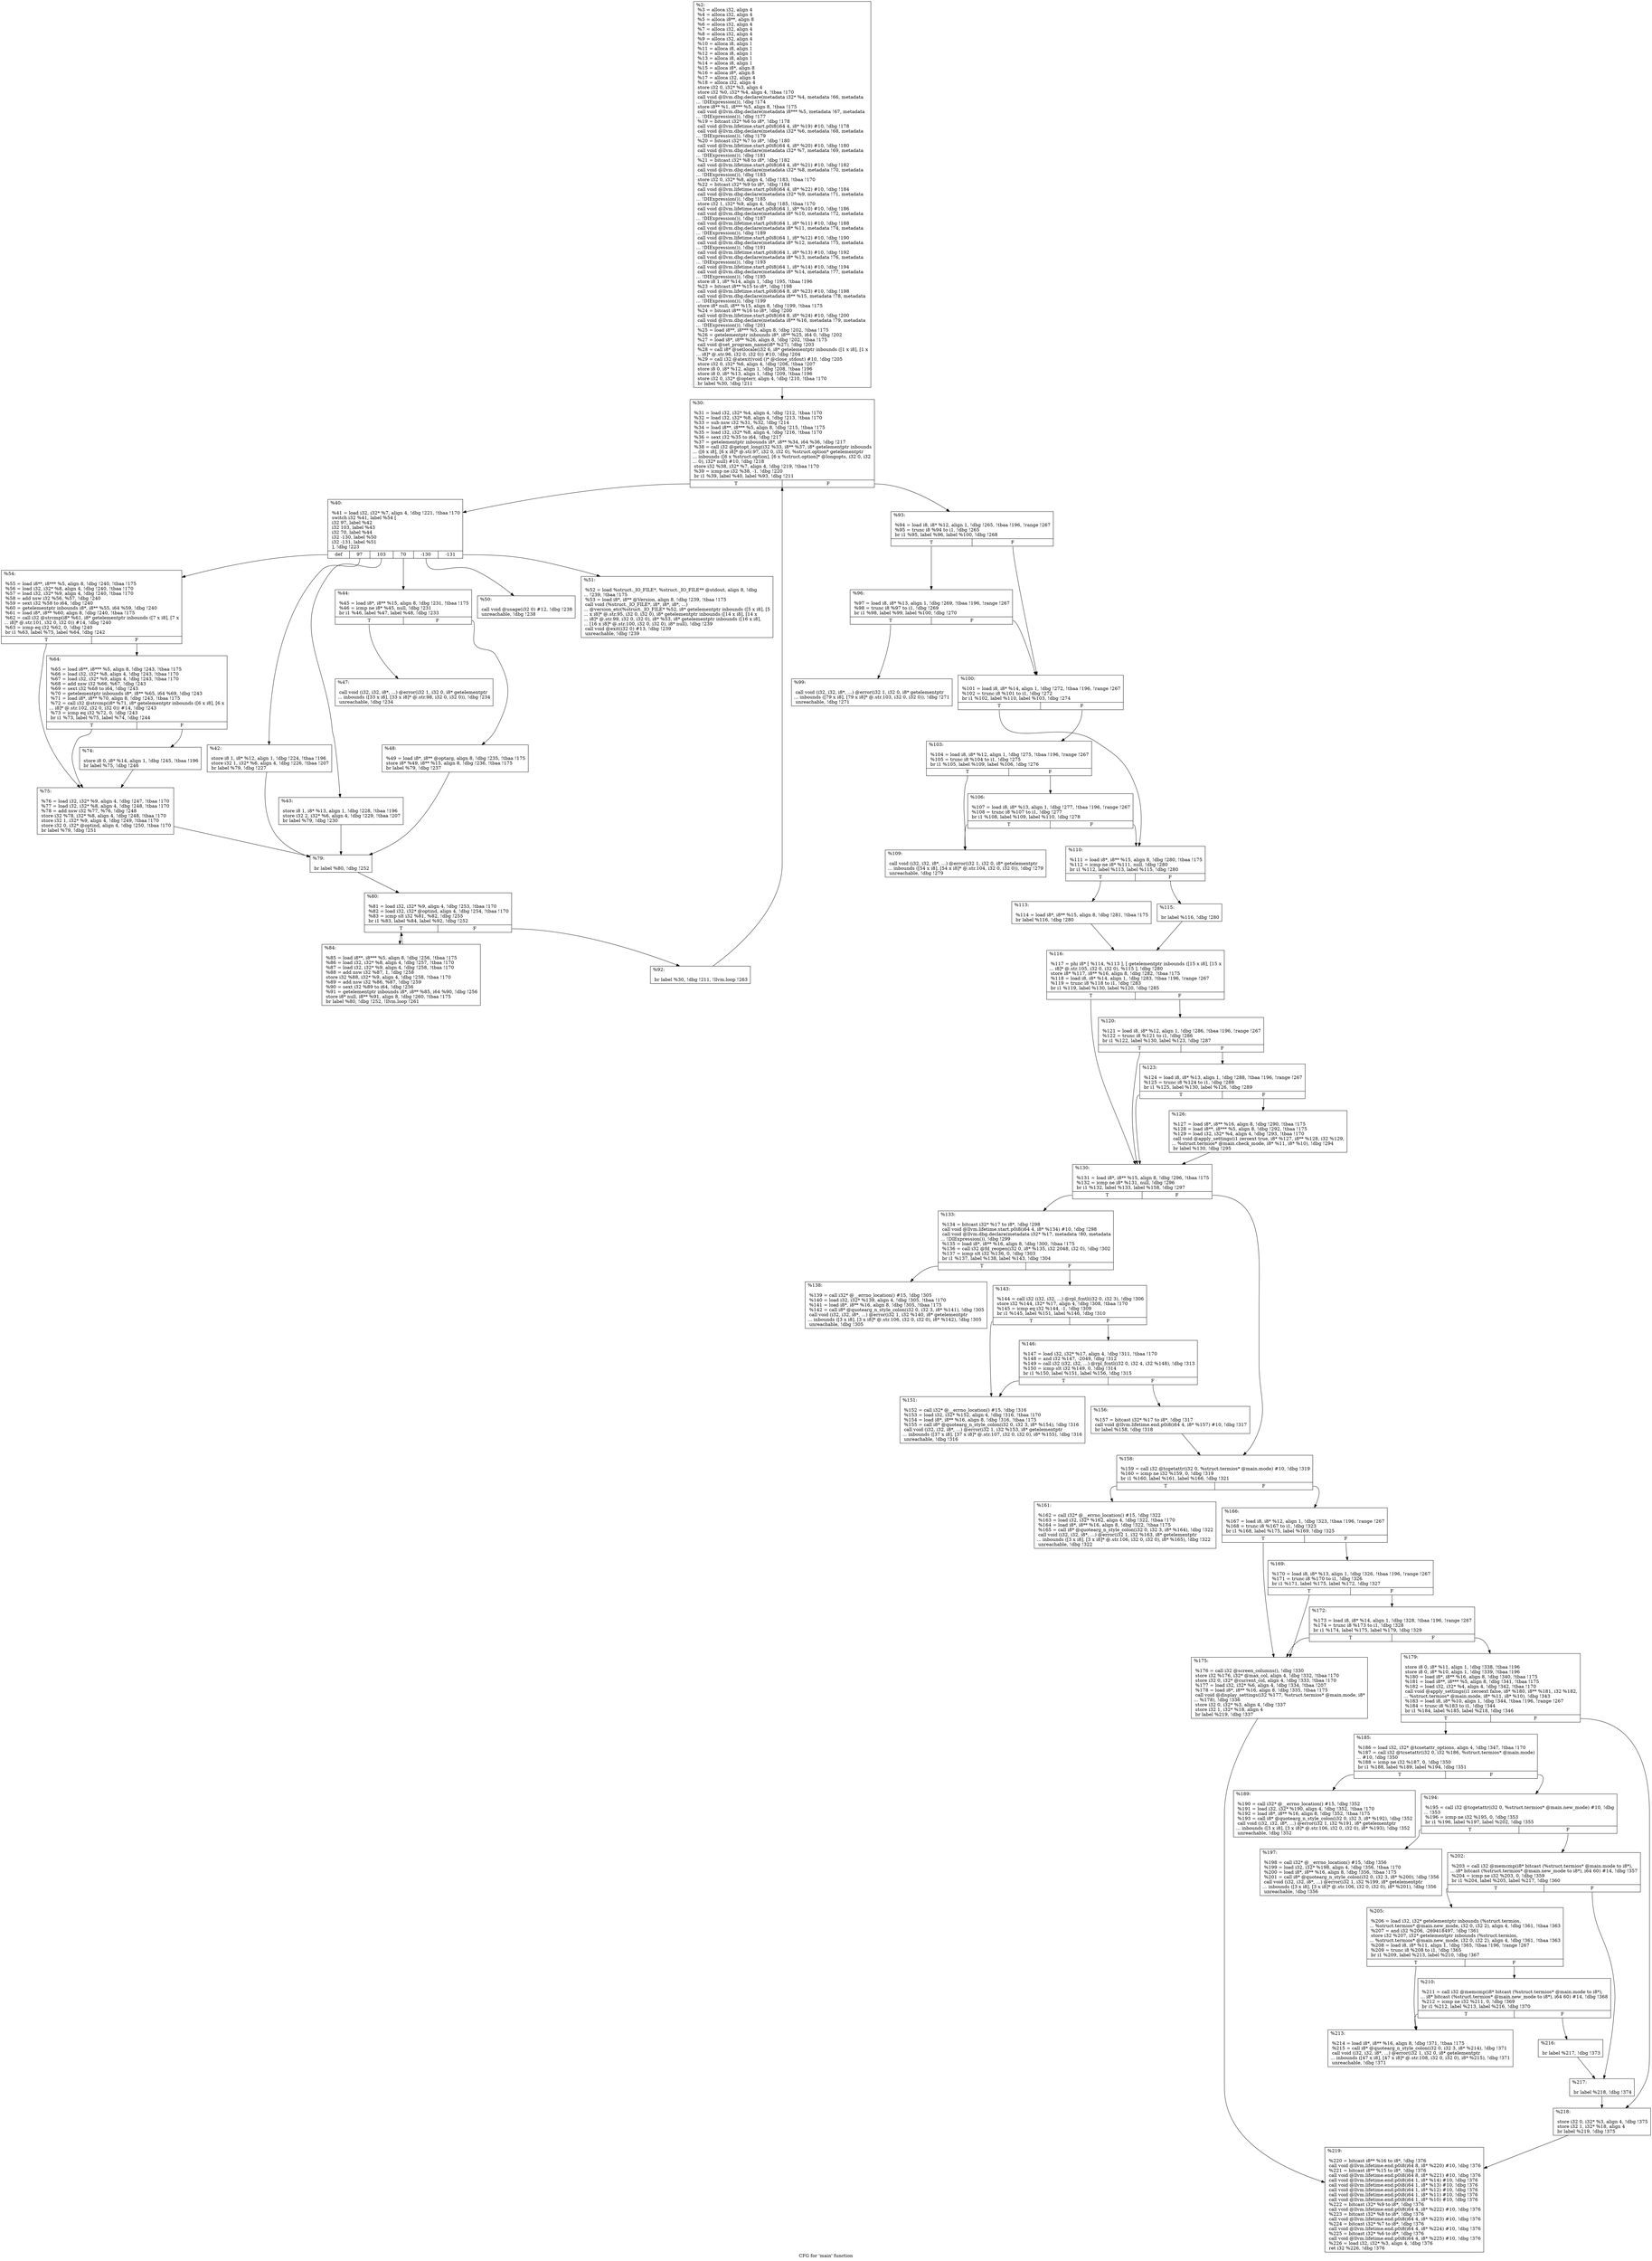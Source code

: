 digraph "CFG for 'main' function" {
	label="CFG for 'main' function";

	Node0x99c3e0 [shape=record,label="{%2:\l  %3 = alloca i32, align 4\l  %4 = alloca i32, align 4\l  %5 = alloca i8**, align 8\l  %6 = alloca i32, align 4\l  %7 = alloca i32, align 4\l  %8 = alloca i32, align 4\l  %9 = alloca i32, align 4\l  %10 = alloca i8, align 1\l  %11 = alloca i8, align 1\l  %12 = alloca i8, align 1\l  %13 = alloca i8, align 1\l  %14 = alloca i8, align 1\l  %15 = alloca i8*, align 8\l  %16 = alloca i8*, align 8\l  %17 = alloca i32, align 4\l  %18 = alloca i32, align 4\l  store i32 0, i32* %3, align 4\l  store i32 %0, i32* %4, align 4, !tbaa !170\l  call void @llvm.dbg.declare(metadata i32* %4, metadata !66, metadata\l... !DIExpression()), !dbg !174\l  store i8** %1, i8*** %5, align 8, !tbaa !175\l  call void @llvm.dbg.declare(metadata i8*** %5, metadata !67, metadata\l... !DIExpression()), !dbg !177\l  %19 = bitcast i32* %6 to i8*, !dbg !178\l  call void @llvm.lifetime.start.p0i8(i64 4, i8* %19) #10, !dbg !178\l  call void @llvm.dbg.declare(metadata i32* %6, metadata !68, metadata\l... !DIExpression()), !dbg !179\l  %20 = bitcast i32* %7 to i8*, !dbg !180\l  call void @llvm.lifetime.start.p0i8(i64 4, i8* %20) #10, !dbg !180\l  call void @llvm.dbg.declare(metadata i32* %7, metadata !69, metadata\l... !DIExpression()), !dbg !181\l  %21 = bitcast i32* %8 to i8*, !dbg !182\l  call void @llvm.lifetime.start.p0i8(i64 4, i8* %21) #10, !dbg !182\l  call void @llvm.dbg.declare(metadata i32* %8, metadata !70, metadata\l... !DIExpression()), !dbg !183\l  store i32 0, i32* %8, align 4, !dbg !183, !tbaa !170\l  %22 = bitcast i32* %9 to i8*, !dbg !184\l  call void @llvm.lifetime.start.p0i8(i64 4, i8* %22) #10, !dbg !184\l  call void @llvm.dbg.declare(metadata i32* %9, metadata !71, metadata\l... !DIExpression()), !dbg !185\l  store i32 1, i32* %9, align 4, !dbg !185, !tbaa !170\l  call void @llvm.lifetime.start.p0i8(i64 1, i8* %10) #10, !dbg !186\l  call void @llvm.dbg.declare(metadata i8* %10, metadata !72, metadata\l... !DIExpression()), !dbg !187\l  call void @llvm.lifetime.start.p0i8(i64 1, i8* %11) #10, !dbg !188\l  call void @llvm.dbg.declare(metadata i8* %11, metadata !74, metadata\l... !DIExpression()), !dbg !189\l  call void @llvm.lifetime.start.p0i8(i64 1, i8* %12) #10, !dbg !190\l  call void @llvm.dbg.declare(metadata i8* %12, metadata !75, metadata\l... !DIExpression()), !dbg !191\l  call void @llvm.lifetime.start.p0i8(i64 1, i8* %13) #10, !dbg !192\l  call void @llvm.dbg.declare(metadata i8* %13, metadata !76, metadata\l... !DIExpression()), !dbg !193\l  call void @llvm.lifetime.start.p0i8(i64 1, i8* %14) #10, !dbg !194\l  call void @llvm.dbg.declare(metadata i8* %14, metadata !77, metadata\l... !DIExpression()), !dbg !195\l  store i8 1, i8* %14, align 1, !dbg !195, !tbaa !196\l  %23 = bitcast i8** %15 to i8*, !dbg !198\l  call void @llvm.lifetime.start.p0i8(i64 8, i8* %23) #10, !dbg !198\l  call void @llvm.dbg.declare(metadata i8** %15, metadata !78, metadata\l... !DIExpression()), !dbg !199\l  store i8* null, i8** %15, align 8, !dbg !199, !tbaa !175\l  %24 = bitcast i8** %16 to i8*, !dbg !200\l  call void @llvm.lifetime.start.p0i8(i64 8, i8* %24) #10, !dbg !200\l  call void @llvm.dbg.declare(metadata i8** %16, metadata !79, metadata\l... !DIExpression()), !dbg !201\l  %25 = load i8**, i8*** %5, align 8, !dbg !202, !tbaa !175\l  %26 = getelementptr inbounds i8*, i8** %25, i64 0, !dbg !202\l  %27 = load i8*, i8** %26, align 8, !dbg !202, !tbaa !175\l  call void @set_program_name(i8* %27), !dbg !203\l  %28 = call i8* @setlocale(i32 6, i8* getelementptr inbounds ([1 x i8], [1 x\l... i8]* @.str.96, i32 0, i32 0)) #10, !dbg !204\l  %29 = call i32 @atexit(void ()* @close_stdout) #10, !dbg !205\l  store i32 0, i32* %6, align 4, !dbg !206, !tbaa !207\l  store i8 0, i8* %12, align 1, !dbg !208, !tbaa !196\l  store i8 0, i8* %13, align 1, !dbg !209, !tbaa !196\l  store i32 0, i32* @opterr, align 4, !dbg !210, !tbaa !170\l  br label %30, !dbg !211\l}"];
	Node0x99c3e0 -> Node0x996c00;
	Node0x996c00 [shape=record,label="{%30:\l\l  %31 = load i32, i32* %4, align 4, !dbg !212, !tbaa !170\l  %32 = load i32, i32* %8, align 4, !dbg !213, !tbaa !170\l  %33 = sub nsw i32 %31, %32, !dbg !214\l  %34 = load i8**, i8*** %5, align 8, !dbg !215, !tbaa !175\l  %35 = load i32, i32* %8, align 4, !dbg !216, !tbaa !170\l  %36 = sext i32 %35 to i64, !dbg !217\l  %37 = getelementptr inbounds i8*, i8** %34, i64 %36, !dbg !217\l  %38 = call i32 @getopt_long(i32 %33, i8** %37, i8* getelementptr inbounds\l... ([6 x i8], [6 x i8]* @.str.97, i32 0, i32 0), %struct.option* getelementptr\l... inbounds ([6 x %struct.option], [6 x %struct.option]* @longopts, i32 0, i32\l... 0), i32* null) #10, !dbg !218\l  store i32 %38, i32* %7, align 4, !dbg !219, !tbaa !170\l  %39 = icmp ne i32 %38, -1, !dbg !220\l  br i1 %39, label %40, label %93, !dbg !211\l|{<s0>T|<s1>F}}"];
	Node0x996c00:s0 -> Node0x996c50;
	Node0x996c00:s1 -> Node0x997150;
	Node0x996c50 [shape=record,label="{%40:\l\l  %41 = load i32, i32* %7, align 4, !dbg !221, !tbaa !170\l  switch i32 %41, label %54 [\l    i32 97, label %42\l    i32 103, label %43\l    i32 70, label %44\l    i32 -130, label %50\l    i32 -131, label %51\l  ], !dbg !223\l|{<s0>def|<s1>97|<s2>103|<s3>70|<s4>-130|<s5>-131}}"];
	Node0x996c50:s0 -> Node0x996ed0;
	Node0x996c50:s1 -> Node0x996ca0;
	Node0x996c50:s2 -> Node0x996cf0;
	Node0x996c50:s3 -> Node0x996d40;
	Node0x996c50:s4 -> Node0x996e30;
	Node0x996c50:s5 -> Node0x996e80;
	Node0x996ca0 [shape=record,label="{%42:\l\l  store i8 1, i8* %12, align 1, !dbg !224, !tbaa !196\l  store i32 1, i32* %6, align 4, !dbg !226, !tbaa !207\l  br label %79, !dbg !227\l}"];
	Node0x996ca0 -> Node0x997010;
	Node0x996cf0 [shape=record,label="{%43:\l\l  store i8 1, i8* %13, align 1, !dbg !228, !tbaa !196\l  store i32 2, i32* %6, align 4, !dbg !229, !tbaa !207\l  br label %79, !dbg !230\l}"];
	Node0x996cf0 -> Node0x997010;
	Node0x996d40 [shape=record,label="{%44:\l\l  %45 = load i8*, i8** %15, align 8, !dbg !231, !tbaa !175\l  %46 = icmp ne i8* %45, null, !dbg !231\l  br i1 %46, label %47, label %48, !dbg !233\l|{<s0>T|<s1>F}}"];
	Node0x996d40:s0 -> Node0x996d90;
	Node0x996d40:s1 -> Node0x996de0;
	Node0x996d90 [shape=record,label="{%47:\l\l  call void (i32, i32, i8*, ...) @error(i32 1, i32 0, i8* getelementptr\l... inbounds ([33 x i8], [33 x i8]* @.str.98, i32 0, i32 0)), !dbg !234\l  unreachable, !dbg !234\l}"];
	Node0x996de0 [shape=record,label="{%48:\l\l  %49 = load i8*, i8** @optarg, align 8, !dbg !235, !tbaa !175\l  store i8* %49, i8** %15, align 8, !dbg !236, !tbaa !175\l  br label %79, !dbg !237\l}"];
	Node0x996de0 -> Node0x997010;
	Node0x996e30 [shape=record,label="{%50:\l\l  call void @usage(i32 0) #12, !dbg !238\l  unreachable, !dbg !238\l}"];
	Node0x996e80 [shape=record,label="{%51:\l\l  %52 = load %struct._IO_FILE*, %struct._IO_FILE** @stdout, align 8, !dbg\l... !239, !tbaa !175\l  %53 = load i8*, i8** @Version, align 8, !dbg !239, !tbaa !175\l  call void (%struct._IO_FILE*, i8*, i8*, i8*, ...)\l... @version_etc(%struct._IO_FILE* %52, i8* getelementptr inbounds ([5 x i8], [5\l... x i8]* @.str.95, i32 0, i32 0), i8* getelementptr inbounds ([14 x i8], [14 x\l... i8]* @.str.99, i32 0, i32 0), i8* %53, i8* getelementptr inbounds ([16 x i8],\l... [16 x i8]* @.str.100, i32 0, i32 0), i8* null), !dbg !239\l  call void @exit(i32 0) #13, !dbg !239\l  unreachable, !dbg !239\l}"];
	Node0x996ed0 [shape=record,label="{%54:\l\l  %55 = load i8**, i8*** %5, align 8, !dbg !240, !tbaa !175\l  %56 = load i32, i32* %8, align 4, !dbg !240, !tbaa !170\l  %57 = load i32, i32* %9, align 4, !dbg !240, !tbaa !170\l  %58 = add nsw i32 %56, %57, !dbg !240\l  %59 = sext i32 %58 to i64, !dbg !240\l  %60 = getelementptr inbounds i8*, i8** %55, i64 %59, !dbg !240\l  %61 = load i8*, i8** %60, align 8, !dbg !240, !tbaa !175\l  %62 = call i32 @strcmp(i8* %61, i8* getelementptr inbounds ([7 x i8], [7 x\l... i8]* @.str.101, i32 0, i32 0)) #14, !dbg !240\l  %63 = icmp eq i32 %62, 0, !dbg !240\l  br i1 %63, label %75, label %64, !dbg !242\l|{<s0>T|<s1>F}}"];
	Node0x996ed0:s0 -> Node0x996fc0;
	Node0x996ed0:s1 -> Node0x996f20;
	Node0x996f20 [shape=record,label="{%64:\l\l  %65 = load i8**, i8*** %5, align 8, !dbg !243, !tbaa !175\l  %66 = load i32, i32* %8, align 4, !dbg !243, !tbaa !170\l  %67 = load i32, i32* %9, align 4, !dbg !243, !tbaa !170\l  %68 = add nsw i32 %66, %67, !dbg !243\l  %69 = sext i32 %68 to i64, !dbg !243\l  %70 = getelementptr inbounds i8*, i8** %65, i64 %69, !dbg !243\l  %71 = load i8*, i8** %70, align 8, !dbg !243, !tbaa !175\l  %72 = call i32 @strcmp(i8* %71, i8* getelementptr inbounds ([6 x i8], [6 x\l... i8]* @.str.102, i32 0, i32 0)) #14, !dbg !243\l  %73 = icmp eq i32 %72, 0, !dbg !243\l  br i1 %73, label %75, label %74, !dbg !244\l|{<s0>T|<s1>F}}"];
	Node0x996f20:s0 -> Node0x996fc0;
	Node0x996f20:s1 -> Node0x996f70;
	Node0x996f70 [shape=record,label="{%74:\l\l  store i8 0, i8* %14, align 1, !dbg !245, !tbaa !196\l  br label %75, !dbg !246\l}"];
	Node0x996f70 -> Node0x996fc0;
	Node0x996fc0 [shape=record,label="{%75:\l\l  %76 = load i32, i32* %9, align 4, !dbg !247, !tbaa !170\l  %77 = load i32, i32* %8, align 4, !dbg !248, !tbaa !170\l  %78 = add nsw i32 %77, %76, !dbg !248\l  store i32 %78, i32* %8, align 4, !dbg !248, !tbaa !170\l  store i32 1, i32* %9, align 4, !dbg !249, !tbaa !170\l  store i32 0, i32* @optind, align 4, !dbg !250, !tbaa !170\l  br label %79, !dbg !251\l}"];
	Node0x996fc0 -> Node0x997010;
	Node0x997010 [shape=record,label="{%79:\l\l  br label %80, !dbg !252\l}"];
	Node0x997010 -> Node0x997060;
	Node0x997060 [shape=record,label="{%80:\l\l  %81 = load i32, i32* %9, align 4, !dbg !253, !tbaa !170\l  %82 = load i32, i32* @optind, align 4, !dbg !254, !tbaa !170\l  %83 = icmp slt i32 %81, %82, !dbg !255\l  br i1 %83, label %84, label %92, !dbg !252\l|{<s0>T|<s1>F}}"];
	Node0x997060:s0 -> Node0x9970b0;
	Node0x997060:s1 -> Node0x997100;
	Node0x9970b0 [shape=record,label="{%84:\l\l  %85 = load i8**, i8*** %5, align 8, !dbg !256, !tbaa !175\l  %86 = load i32, i32* %8, align 4, !dbg !257, !tbaa !170\l  %87 = load i32, i32* %9, align 4, !dbg !258, !tbaa !170\l  %88 = add nsw i32 %87, 1, !dbg !258\l  store i32 %88, i32* %9, align 4, !dbg !258, !tbaa !170\l  %89 = add nsw i32 %86, %87, !dbg !259\l  %90 = sext i32 %89 to i64, !dbg !256\l  %91 = getelementptr inbounds i8*, i8** %85, i64 %90, !dbg !256\l  store i8* null, i8** %91, align 8, !dbg !260, !tbaa !175\l  br label %80, !dbg !252, !llvm.loop !261\l}"];
	Node0x9970b0 -> Node0x997060;
	Node0x997100 [shape=record,label="{%92:\l\l  br label %30, !dbg !211, !llvm.loop !263\l}"];
	Node0x997100 -> Node0x996c00;
	Node0x997150 [shape=record,label="{%93:\l\l  %94 = load i8, i8* %12, align 1, !dbg !265, !tbaa !196, !range !267\l  %95 = trunc i8 %94 to i1, !dbg !265\l  br i1 %95, label %96, label %100, !dbg !268\l|{<s0>T|<s1>F}}"];
	Node0x997150:s0 -> Node0x9971a0;
	Node0x997150:s1 -> Node0x997240;
	Node0x9971a0 [shape=record,label="{%96:\l\l  %97 = load i8, i8* %13, align 1, !dbg !269, !tbaa !196, !range !267\l  %98 = trunc i8 %97 to i1, !dbg !269\l  br i1 %98, label %99, label %100, !dbg !270\l|{<s0>T|<s1>F}}"];
	Node0x9971a0:s0 -> Node0x9971f0;
	Node0x9971a0:s1 -> Node0x997240;
	Node0x9971f0 [shape=record,label="{%99:\l\l  call void (i32, i32, i8*, ...) @error(i32 1, i32 0, i8* getelementptr\l... inbounds ([79 x i8], [79 x i8]* @.str.103, i32 0, i32 0)), !dbg !271\l  unreachable, !dbg !271\l}"];
	Node0x997240 [shape=record,label="{%100:\l\l  %101 = load i8, i8* %14, align 1, !dbg !272, !tbaa !196, !range !267\l  %102 = trunc i8 %101 to i1, !dbg !272\l  br i1 %102, label %110, label %103, !dbg !274\l|{<s0>T|<s1>F}}"];
	Node0x997240:s0 -> Node0x997380;
	Node0x997240:s1 -> Node0x997290;
	Node0x997290 [shape=record,label="{%103:\l\l  %104 = load i8, i8* %12, align 1, !dbg !275, !tbaa !196, !range !267\l  %105 = trunc i8 %104 to i1, !dbg !275\l  br i1 %105, label %109, label %106, !dbg !276\l|{<s0>T|<s1>F}}"];
	Node0x997290:s0 -> Node0x997330;
	Node0x997290:s1 -> Node0x9972e0;
	Node0x9972e0 [shape=record,label="{%106:\l\l  %107 = load i8, i8* %13, align 1, !dbg !277, !tbaa !196, !range !267\l  %108 = trunc i8 %107 to i1, !dbg !277\l  br i1 %108, label %109, label %110, !dbg !278\l|{<s0>T|<s1>F}}"];
	Node0x9972e0:s0 -> Node0x997330;
	Node0x9972e0:s1 -> Node0x997380;
	Node0x997330 [shape=record,label="{%109:\l\l  call void (i32, i32, i8*, ...) @error(i32 1, i32 0, i8* getelementptr\l... inbounds ([54 x i8], [54 x i8]* @.str.104, i32 0, i32 0)), !dbg !279\l  unreachable, !dbg !279\l}"];
	Node0x997380 [shape=record,label="{%110:\l\l  %111 = load i8*, i8** %15, align 8, !dbg !280, !tbaa !175\l  %112 = icmp ne i8* %111, null, !dbg !280\l  br i1 %112, label %113, label %115, !dbg !280\l|{<s0>T|<s1>F}}"];
	Node0x997380:s0 -> Node0x9973d0;
	Node0x997380:s1 -> Node0x997420;
	Node0x9973d0 [shape=record,label="{%113:\l\l  %114 = load i8*, i8** %15, align 8, !dbg !281, !tbaa !175\l  br label %116, !dbg !280\l}"];
	Node0x9973d0 -> Node0x997470;
	Node0x997420 [shape=record,label="{%115:\l\l  br label %116, !dbg !280\l}"];
	Node0x997420 -> Node0x997470;
	Node0x997470 [shape=record,label="{%116:\l\l  %117 = phi i8* [ %114, %113 ], [ getelementptr inbounds ([15 x i8], [15 x\l... i8]* @.str.105, i32 0, i32 0), %115 ], !dbg !280\l  store i8* %117, i8** %16, align 8, !dbg !282, !tbaa !175\l  %118 = load i8, i8* %14, align 1, !dbg !283, !tbaa !196, !range !267\l  %119 = trunc i8 %118 to i1, !dbg !283\l  br i1 %119, label %130, label %120, !dbg !285\l|{<s0>T|<s1>F}}"];
	Node0x997470:s0 -> Node0x9975b0;
	Node0x997470:s1 -> Node0x9974c0;
	Node0x9974c0 [shape=record,label="{%120:\l\l  %121 = load i8, i8* %12, align 1, !dbg !286, !tbaa !196, !range !267\l  %122 = trunc i8 %121 to i1, !dbg !286\l  br i1 %122, label %130, label %123, !dbg !287\l|{<s0>T|<s1>F}}"];
	Node0x9974c0:s0 -> Node0x9975b0;
	Node0x9974c0:s1 -> Node0x997510;
	Node0x997510 [shape=record,label="{%123:\l\l  %124 = load i8, i8* %13, align 1, !dbg !288, !tbaa !196, !range !267\l  %125 = trunc i8 %124 to i1, !dbg !288\l  br i1 %125, label %130, label %126, !dbg !289\l|{<s0>T|<s1>F}}"];
	Node0x997510:s0 -> Node0x9975b0;
	Node0x997510:s1 -> Node0x997560;
	Node0x997560 [shape=record,label="{%126:\l\l  %127 = load i8*, i8** %16, align 8, !dbg !290, !tbaa !175\l  %128 = load i8**, i8*** %5, align 8, !dbg !292, !tbaa !175\l  %129 = load i32, i32* %4, align 4, !dbg !293, !tbaa !170\l  call void @apply_settings(i1 zeroext true, i8* %127, i8** %128, i32 %129,\l... %struct.termios* @main.check_mode, i8* %11, i8* %10), !dbg !294\l  br label %130, !dbg !295\l}"];
	Node0x997560 -> Node0x9975b0;
	Node0x9975b0 [shape=record,label="{%130:\l\l  %131 = load i8*, i8** %15, align 8, !dbg !296, !tbaa !175\l  %132 = icmp ne i8* %131, null, !dbg !296\l  br i1 %132, label %133, label %158, !dbg !297\l|{<s0>T|<s1>F}}"];
	Node0x9975b0:s0 -> Node0x997600;
	Node0x9975b0:s1 -> Node0x9977e0;
	Node0x997600 [shape=record,label="{%133:\l\l  %134 = bitcast i32* %17 to i8*, !dbg !298\l  call void @llvm.lifetime.start.p0i8(i64 4, i8* %134) #10, !dbg !298\l  call void @llvm.dbg.declare(metadata i32* %17, metadata !80, metadata\l... !DIExpression()), !dbg !299\l  %135 = load i8*, i8** %16, align 8, !dbg !300, !tbaa !175\l  %136 = call i32 @fd_reopen(i32 0, i8* %135, i32 2048, i32 0), !dbg !302\l  %137 = icmp slt i32 %136, 0, !dbg !303\l  br i1 %137, label %138, label %143, !dbg !304\l|{<s0>T|<s1>F}}"];
	Node0x997600:s0 -> Node0x997650;
	Node0x997600:s1 -> Node0x9976a0;
	Node0x997650 [shape=record,label="{%138:\l\l  %139 = call i32* @__errno_location() #15, !dbg !305\l  %140 = load i32, i32* %139, align 4, !dbg !305, !tbaa !170\l  %141 = load i8*, i8** %16, align 8, !dbg !305, !tbaa !175\l  %142 = call i8* @quotearg_n_style_colon(i32 0, i32 3, i8* %141), !dbg !305\l  call void (i32, i32, i8*, ...) @error(i32 1, i32 %140, i8* getelementptr\l... inbounds ([3 x i8], [3 x i8]* @.str.106, i32 0, i32 0), i8* %142), !dbg !305\l  unreachable, !dbg !305\l}"];
	Node0x9976a0 [shape=record,label="{%143:\l\l  %144 = call i32 (i32, i32, ...) @rpl_fcntl(i32 0, i32 3), !dbg !306\l  store i32 %144, i32* %17, align 4, !dbg !308, !tbaa !170\l  %145 = icmp eq i32 %144, -1, !dbg !309\l  br i1 %145, label %151, label %146, !dbg !310\l|{<s0>T|<s1>F}}"];
	Node0x9976a0:s0 -> Node0x997740;
	Node0x9976a0:s1 -> Node0x9976f0;
	Node0x9976f0 [shape=record,label="{%146:\l\l  %147 = load i32, i32* %17, align 4, !dbg !311, !tbaa !170\l  %148 = and i32 %147, -2049, !dbg !312\l  %149 = call i32 (i32, i32, ...) @rpl_fcntl(i32 0, i32 4, i32 %148), !dbg !313\l  %150 = icmp slt i32 %149, 0, !dbg !314\l  br i1 %150, label %151, label %156, !dbg !315\l|{<s0>T|<s1>F}}"];
	Node0x9976f0:s0 -> Node0x997740;
	Node0x9976f0:s1 -> Node0x997790;
	Node0x997740 [shape=record,label="{%151:\l\l  %152 = call i32* @__errno_location() #15, !dbg !316\l  %153 = load i32, i32* %152, align 4, !dbg !316, !tbaa !170\l  %154 = load i8*, i8** %16, align 8, !dbg !316, !tbaa !175\l  %155 = call i8* @quotearg_n_style_colon(i32 0, i32 3, i8* %154), !dbg !316\l  call void (i32, i32, i8*, ...) @error(i32 1, i32 %153, i8* getelementptr\l... inbounds ([37 x i8], [37 x i8]* @.str.107, i32 0, i32 0), i8* %155), !dbg !316\l  unreachable, !dbg !316\l}"];
	Node0x997790 [shape=record,label="{%156:\l\l  %157 = bitcast i32* %17 to i8*, !dbg !317\l  call void @llvm.lifetime.end.p0i8(i64 4, i8* %157) #10, !dbg !317\l  br label %158, !dbg !318\l}"];
	Node0x997790 -> Node0x9977e0;
	Node0x9977e0 [shape=record,label="{%158:\l\l  %159 = call i32 @tcgetattr(i32 0, %struct.termios* @main.mode) #10, !dbg !319\l  %160 = icmp ne i32 %159, 0, !dbg !319\l  br i1 %160, label %161, label %166, !dbg !321\l|{<s0>T|<s1>F}}"];
	Node0x9977e0:s0 -> Node0x997830;
	Node0x9977e0:s1 -> Node0x997880;
	Node0x997830 [shape=record,label="{%161:\l\l  %162 = call i32* @__errno_location() #15, !dbg !322\l  %163 = load i32, i32* %162, align 4, !dbg !322, !tbaa !170\l  %164 = load i8*, i8** %16, align 8, !dbg !322, !tbaa !175\l  %165 = call i8* @quotearg_n_style_colon(i32 0, i32 3, i8* %164), !dbg !322\l  call void (i32, i32, i8*, ...) @error(i32 1, i32 %163, i8* getelementptr\l... inbounds ([3 x i8], [3 x i8]* @.str.106, i32 0, i32 0), i8* %165), !dbg !322\l  unreachable, !dbg !322\l}"];
	Node0x997880 [shape=record,label="{%166:\l\l  %167 = load i8, i8* %12, align 1, !dbg !323, !tbaa !196, !range !267\l  %168 = trunc i8 %167 to i1, !dbg !323\l  br i1 %168, label %175, label %169, !dbg !325\l|{<s0>T|<s1>F}}"];
	Node0x997880:s0 -> Node0x997970;
	Node0x997880:s1 -> Node0x9978d0;
	Node0x9978d0 [shape=record,label="{%169:\l\l  %170 = load i8, i8* %13, align 1, !dbg !326, !tbaa !196, !range !267\l  %171 = trunc i8 %170 to i1, !dbg !326\l  br i1 %171, label %175, label %172, !dbg !327\l|{<s0>T|<s1>F}}"];
	Node0x9978d0:s0 -> Node0x997970;
	Node0x9978d0:s1 -> Node0x997920;
	Node0x997920 [shape=record,label="{%172:\l\l  %173 = load i8, i8* %14, align 1, !dbg !328, !tbaa !196, !range !267\l  %174 = trunc i8 %173 to i1, !dbg !328\l  br i1 %174, label %175, label %179, !dbg !329\l|{<s0>T|<s1>F}}"];
	Node0x997920:s0 -> Node0x997970;
	Node0x997920:s1 -> Node0x9979c0;
	Node0x997970 [shape=record,label="{%175:\l\l  %176 = call i32 @screen_columns(), !dbg !330\l  store i32 %176, i32* @max_col, align 4, !dbg !332, !tbaa !170\l  store i32 0, i32* @current_col, align 4, !dbg !333, !tbaa !170\l  %177 = load i32, i32* %6, align 4, !dbg !334, !tbaa !207\l  %178 = load i8*, i8** %16, align 8, !dbg !335, !tbaa !175\l  call void @display_settings(i32 %177, %struct.termios* @main.mode, i8*\l... %178), !dbg !336\l  store i32 0, i32* %3, align 4, !dbg !337\l  store i32 1, i32* %18, align 4\l  br label %219, !dbg !337\l}"];
	Node0x997970 -> Node0x997d80;
	Node0x9979c0 [shape=record,label="{%179:\l\l  store i8 0, i8* %11, align 1, !dbg !338, !tbaa !196\l  store i8 0, i8* %10, align 1, !dbg !339, !tbaa !196\l  %180 = load i8*, i8** %16, align 8, !dbg !340, !tbaa !175\l  %181 = load i8**, i8*** %5, align 8, !dbg !341, !tbaa !175\l  %182 = load i32, i32* %4, align 4, !dbg !342, !tbaa !170\l  call void @apply_settings(i1 zeroext false, i8* %180, i8** %181, i32 %182,\l... %struct.termios* @main.mode, i8* %11, i8* %10), !dbg !343\l  %183 = load i8, i8* %10, align 1, !dbg !344, !tbaa !196, !range !267\l  %184 = trunc i8 %183 to i1, !dbg !344\l  br i1 %184, label %185, label %218, !dbg !346\l|{<s0>T|<s1>F}}"];
	Node0x9979c0:s0 -> Node0x997a10;
	Node0x9979c0:s1 -> Node0x997d30;
	Node0x997a10 [shape=record,label="{%185:\l\l  %186 = load i32, i32* @tcsetattr_options, align 4, !dbg !347, !tbaa !170\l  %187 = call i32 @tcsetattr(i32 0, i32 %186, %struct.termios* @main.mode)\l... #10, !dbg !350\l  %188 = icmp ne i32 %187, 0, !dbg !350\l  br i1 %188, label %189, label %194, !dbg !351\l|{<s0>T|<s1>F}}"];
	Node0x997a10:s0 -> Node0x997a60;
	Node0x997a10:s1 -> Node0x997ab0;
	Node0x997a60 [shape=record,label="{%189:\l\l  %190 = call i32* @__errno_location() #15, !dbg !352\l  %191 = load i32, i32* %190, align 4, !dbg !352, !tbaa !170\l  %192 = load i8*, i8** %16, align 8, !dbg !352, !tbaa !175\l  %193 = call i8* @quotearg_n_style_colon(i32 0, i32 3, i8* %192), !dbg !352\l  call void (i32, i32, i8*, ...) @error(i32 1, i32 %191, i8* getelementptr\l... inbounds ([3 x i8], [3 x i8]* @.str.106, i32 0, i32 0), i8* %193), !dbg !352\l  unreachable, !dbg !352\l}"];
	Node0x997ab0 [shape=record,label="{%194:\l\l  %195 = call i32 @tcgetattr(i32 0, %struct.termios* @main.new_mode) #10, !dbg\l... !353\l  %196 = icmp ne i32 %195, 0, !dbg !353\l  br i1 %196, label %197, label %202, !dbg !355\l|{<s0>T|<s1>F}}"];
	Node0x997ab0:s0 -> Node0x997b00;
	Node0x997ab0:s1 -> Node0x997b50;
	Node0x997b00 [shape=record,label="{%197:\l\l  %198 = call i32* @__errno_location() #15, !dbg !356\l  %199 = load i32, i32* %198, align 4, !dbg !356, !tbaa !170\l  %200 = load i8*, i8** %16, align 8, !dbg !356, !tbaa !175\l  %201 = call i8* @quotearg_n_style_colon(i32 0, i32 3, i8* %200), !dbg !356\l  call void (i32, i32, i8*, ...) @error(i32 1, i32 %199, i8* getelementptr\l... inbounds ([3 x i8], [3 x i8]* @.str.106, i32 0, i32 0), i8* %201), !dbg !356\l  unreachable, !dbg !356\l}"];
	Node0x997b50 [shape=record,label="{%202:\l\l  %203 = call i32 @memcmp(i8* bitcast (%struct.termios* @main.mode to i8*),\l... i8* bitcast (%struct.termios* @main.new_mode to i8*), i64 60) #14, !dbg !357\l  %204 = icmp ne i32 %203, 0, !dbg !359\l  br i1 %204, label %205, label %217, !dbg !360\l|{<s0>T|<s1>F}}"];
	Node0x997b50:s0 -> Node0x997ba0;
	Node0x997b50:s1 -> Node0x997ce0;
	Node0x997ba0 [shape=record,label="{%205:\l\l  %206 = load i32, i32* getelementptr inbounds (%struct.termios,\l... %struct.termios* @main.new_mode, i32 0, i32 2), align 4, !dbg !361, !tbaa !363\l  %207 = and i32 %206, -269418497, !dbg !361\l  store i32 %207, i32* getelementptr inbounds (%struct.termios,\l... %struct.termios* @main.new_mode, i32 0, i32 2), align 4, !dbg !361, !tbaa !363\l  %208 = load i8, i8* %11, align 1, !dbg !365, !tbaa !196, !range !267\l  %209 = trunc i8 %208 to i1, !dbg !365\l  br i1 %209, label %213, label %210, !dbg !367\l|{<s0>T|<s1>F}}"];
	Node0x997ba0:s0 -> Node0x997c40;
	Node0x997ba0:s1 -> Node0x997bf0;
	Node0x997bf0 [shape=record,label="{%210:\l\l  %211 = call i32 @memcmp(i8* bitcast (%struct.termios* @main.mode to i8*),\l... i8* bitcast (%struct.termios* @main.new_mode to i8*), i64 60) #14, !dbg !368\l  %212 = icmp ne i32 %211, 0, !dbg !369\l  br i1 %212, label %213, label %216, !dbg !370\l|{<s0>T|<s1>F}}"];
	Node0x997bf0:s0 -> Node0x997c40;
	Node0x997bf0:s1 -> Node0x997c90;
	Node0x997c40 [shape=record,label="{%213:\l\l  %214 = load i8*, i8** %16, align 8, !dbg !371, !tbaa !175\l  %215 = call i8* @quotearg_n_style_colon(i32 0, i32 3, i8* %214), !dbg !371\l  call void (i32, i32, i8*, ...) @error(i32 1, i32 0, i8* getelementptr\l... inbounds ([47 x i8], [47 x i8]* @.str.108, i32 0, i32 0), i8* %215), !dbg !371\l  unreachable, !dbg !371\l}"];
	Node0x997c90 [shape=record,label="{%216:\l\l  br label %217, !dbg !373\l}"];
	Node0x997c90 -> Node0x997ce0;
	Node0x997ce0 [shape=record,label="{%217:\l\l  br label %218, !dbg !374\l}"];
	Node0x997ce0 -> Node0x997d30;
	Node0x997d30 [shape=record,label="{%218:\l\l  store i32 0, i32* %3, align 4, !dbg !375\l  store i32 1, i32* %18, align 4\l  br label %219, !dbg !375\l}"];
	Node0x997d30 -> Node0x997d80;
	Node0x997d80 [shape=record,label="{%219:\l\l  %220 = bitcast i8** %16 to i8*, !dbg !376\l  call void @llvm.lifetime.end.p0i8(i64 8, i8* %220) #10, !dbg !376\l  %221 = bitcast i8** %15 to i8*, !dbg !376\l  call void @llvm.lifetime.end.p0i8(i64 8, i8* %221) #10, !dbg !376\l  call void @llvm.lifetime.end.p0i8(i64 1, i8* %14) #10, !dbg !376\l  call void @llvm.lifetime.end.p0i8(i64 1, i8* %13) #10, !dbg !376\l  call void @llvm.lifetime.end.p0i8(i64 1, i8* %12) #10, !dbg !376\l  call void @llvm.lifetime.end.p0i8(i64 1, i8* %11) #10, !dbg !376\l  call void @llvm.lifetime.end.p0i8(i64 1, i8* %10) #10, !dbg !376\l  %222 = bitcast i32* %9 to i8*, !dbg !376\l  call void @llvm.lifetime.end.p0i8(i64 4, i8* %222) #10, !dbg !376\l  %223 = bitcast i32* %8 to i8*, !dbg !376\l  call void @llvm.lifetime.end.p0i8(i64 4, i8* %223) #10, !dbg !376\l  %224 = bitcast i32* %7 to i8*, !dbg !376\l  call void @llvm.lifetime.end.p0i8(i64 4, i8* %224) #10, !dbg !376\l  %225 = bitcast i32* %6 to i8*, !dbg !376\l  call void @llvm.lifetime.end.p0i8(i64 4, i8* %225) #10, !dbg !376\l  %226 = load i32, i32* %3, align 4, !dbg !376\l  ret i32 %226, !dbg !376\l}"];
}
